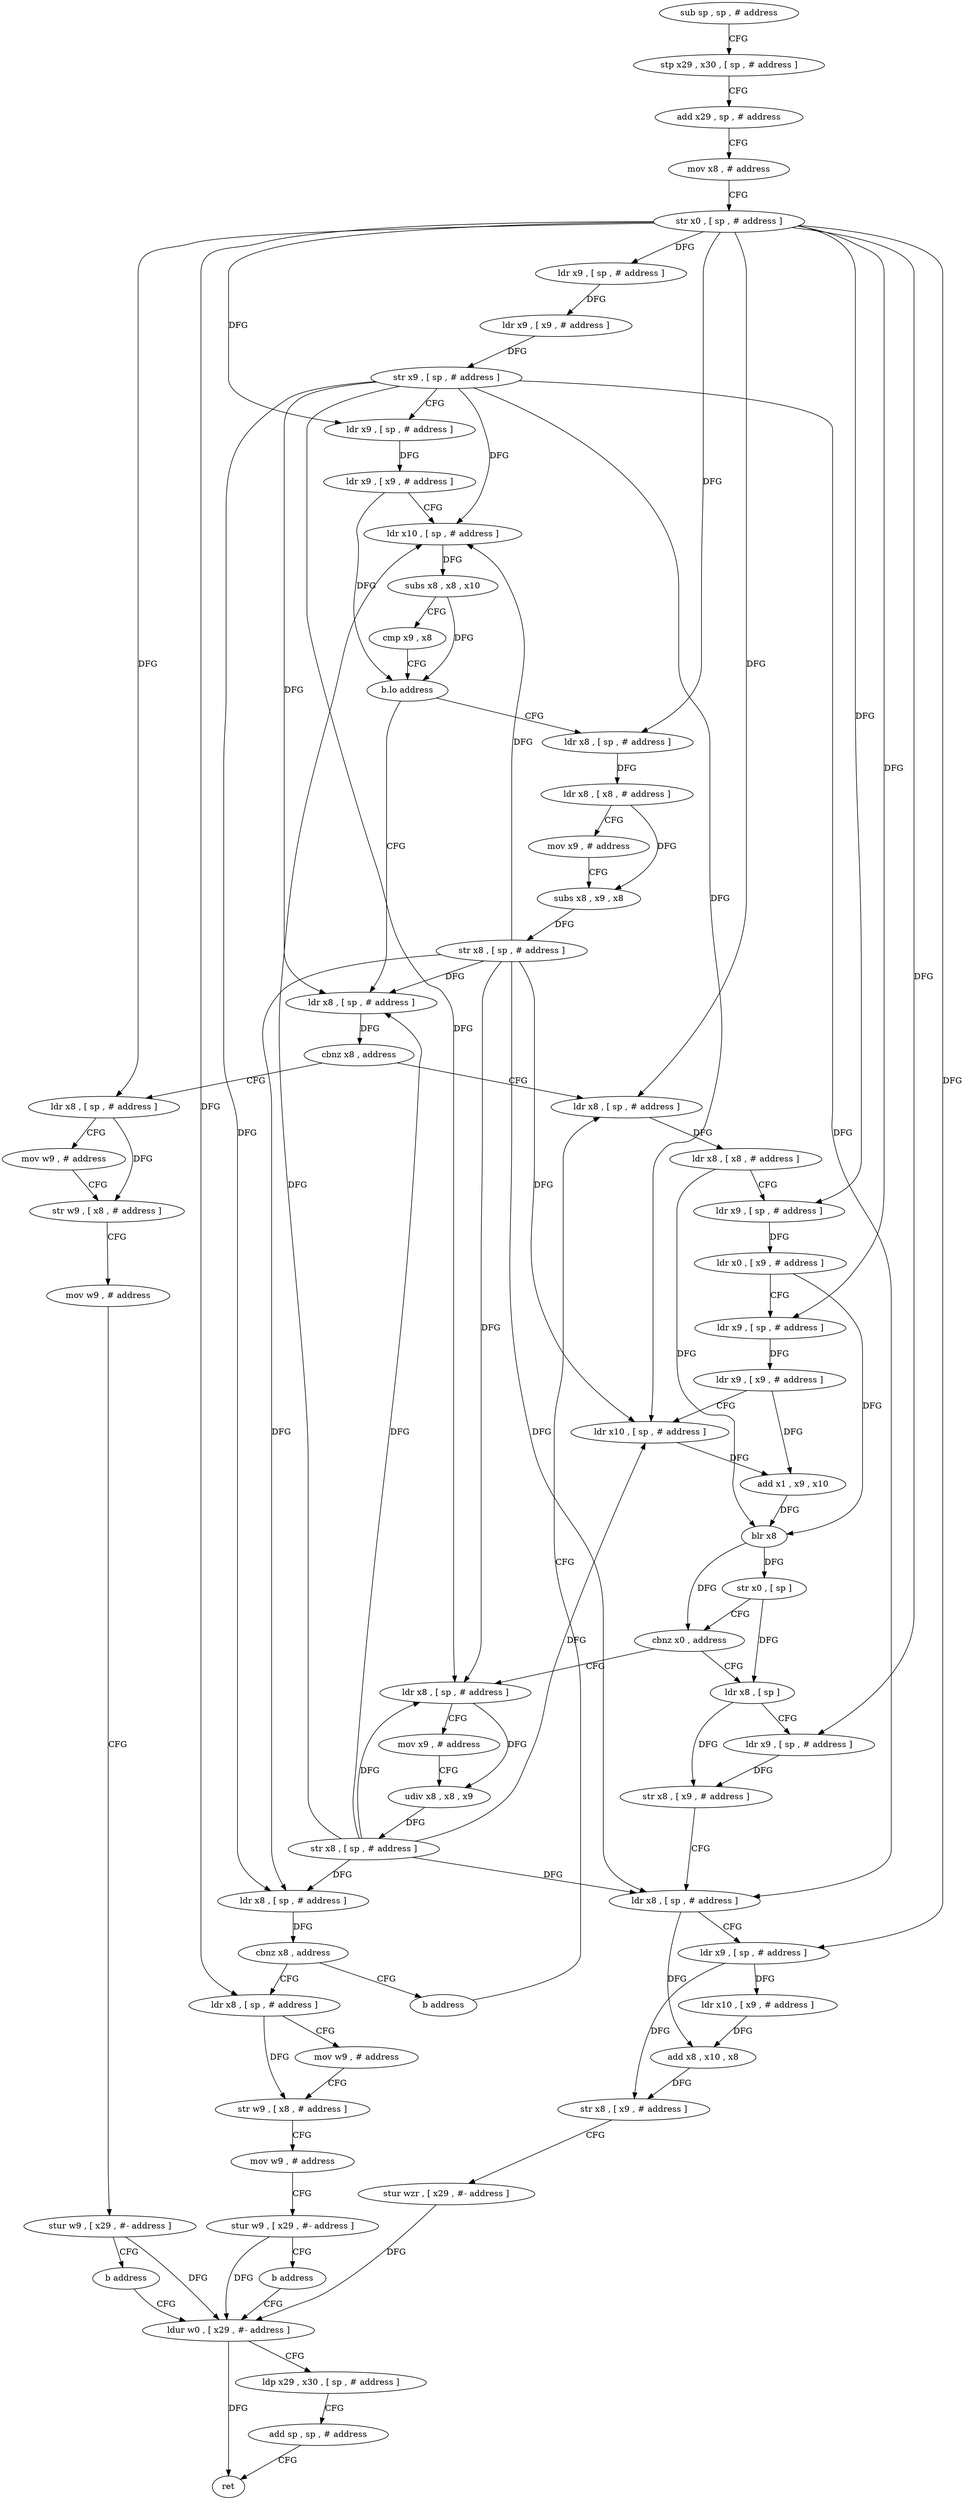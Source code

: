 digraph "func" {
"4377252" [label = "sub sp , sp , # address" ]
"4377256" [label = "stp x29 , x30 , [ sp , # address ]" ]
"4377260" [label = "add x29 , sp , # address" ]
"4377264" [label = "mov x8 , # address" ]
"4377268" [label = "str x0 , [ sp , # address ]" ]
"4377272" [label = "ldr x9 , [ sp , # address ]" ]
"4377276" [label = "ldr x9 , [ x9 , # address ]" ]
"4377280" [label = "str x9 , [ sp , # address ]" ]
"4377284" [label = "ldr x9 , [ sp , # address ]" ]
"4377288" [label = "ldr x9 , [ x9 , # address ]" ]
"4377292" [label = "ldr x10 , [ sp , # address ]" ]
"4377296" [label = "subs x8 , x8 , x10" ]
"4377300" [label = "cmp x9 , x8" ]
"4377304" [label = "b.lo address" ]
"4377328" [label = "ldr x8 , [ sp , # address ]" ]
"4377308" [label = "ldr x8 , [ sp , # address ]" ]
"4377332" [label = "cbnz x8 , address" ]
"4377360" [label = "ldr x8 , [ sp , # address ]" ]
"4377336" [label = "ldr x8 , [ sp , # address ]" ]
"4377312" [label = "ldr x8 , [ x8 , # address ]" ]
"4377316" [label = "mov x9 , # address" ]
"4377320" [label = "subs x8 , x9 , x8" ]
"4377324" [label = "str x8 , [ sp , # address ]" ]
"4377364" [label = "ldr x8 , [ x8 , # address ]" ]
"4377368" [label = "ldr x9 , [ sp , # address ]" ]
"4377372" [label = "ldr x0 , [ x9 , # address ]" ]
"4377376" [label = "ldr x9 , [ sp , # address ]" ]
"4377380" [label = "ldr x9 , [ x9 , # address ]" ]
"4377384" [label = "ldr x10 , [ sp , # address ]" ]
"4377388" [label = "add x1 , x9 , x10" ]
"4377392" [label = "blr x8" ]
"4377396" [label = "str x0 , [ sp ]" ]
"4377400" [label = "cbnz x0 , address" ]
"4377456" [label = "ldr x8 , [ sp ]" ]
"4377404" [label = "ldr x8 , [ sp , # address ]" ]
"4377340" [label = "mov w9 , # address" ]
"4377344" [label = "str w9 , [ x8 , # address ]" ]
"4377348" [label = "mov w9 , # address" ]
"4377352" [label = "stur w9 , [ x29 , #- address ]" ]
"4377356" [label = "b address" ]
"4377492" [label = "ldur w0 , [ x29 , #- address ]" ]
"4377460" [label = "ldr x9 , [ sp , # address ]" ]
"4377464" [label = "str x8 , [ x9 , # address ]" ]
"4377468" [label = "ldr x8 , [ sp , # address ]" ]
"4377472" [label = "ldr x9 , [ sp , # address ]" ]
"4377476" [label = "ldr x10 , [ x9 , # address ]" ]
"4377480" [label = "add x8 , x10 , x8" ]
"4377484" [label = "str x8 , [ x9 , # address ]" ]
"4377488" [label = "stur wzr , [ x29 , #- address ]" ]
"4377408" [label = "mov x9 , # address" ]
"4377412" [label = "udiv x8 , x8 , x9" ]
"4377416" [label = "str x8 , [ sp , # address ]" ]
"4377420" [label = "ldr x8 , [ sp , # address ]" ]
"4377424" [label = "cbnz x8 , address" ]
"4377452" [label = "b address" ]
"4377428" [label = "ldr x8 , [ sp , # address ]" ]
"4377496" [label = "ldp x29 , x30 , [ sp , # address ]" ]
"4377500" [label = "add sp , sp , # address" ]
"4377504" [label = "ret" ]
"4377432" [label = "mov w9 , # address" ]
"4377436" [label = "str w9 , [ x8 , # address ]" ]
"4377440" [label = "mov w9 , # address" ]
"4377444" [label = "stur w9 , [ x29 , #- address ]" ]
"4377448" [label = "b address" ]
"4377252" -> "4377256" [ label = "CFG" ]
"4377256" -> "4377260" [ label = "CFG" ]
"4377260" -> "4377264" [ label = "CFG" ]
"4377264" -> "4377268" [ label = "CFG" ]
"4377268" -> "4377272" [ label = "DFG" ]
"4377268" -> "4377284" [ label = "DFG" ]
"4377268" -> "4377308" [ label = "DFG" ]
"4377268" -> "4377360" [ label = "DFG" ]
"4377268" -> "4377368" [ label = "DFG" ]
"4377268" -> "4377376" [ label = "DFG" ]
"4377268" -> "4377336" [ label = "DFG" ]
"4377268" -> "4377460" [ label = "DFG" ]
"4377268" -> "4377472" [ label = "DFG" ]
"4377268" -> "4377428" [ label = "DFG" ]
"4377272" -> "4377276" [ label = "DFG" ]
"4377276" -> "4377280" [ label = "DFG" ]
"4377280" -> "4377284" [ label = "CFG" ]
"4377280" -> "4377292" [ label = "DFG" ]
"4377280" -> "4377328" [ label = "DFG" ]
"4377280" -> "4377384" [ label = "DFG" ]
"4377280" -> "4377468" [ label = "DFG" ]
"4377280" -> "4377404" [ label = "DFG" ]
"4377280" -> "4377420" [ label = "DFG" ]
"4377284" -> "4377288" [ label = "DFG" ]
"4377288" -> "4377292" [ label = "CFG" ]
"4377288" -> "4377304" [ label = "DFG" ]
"4377292" -> "4377296" [ label = "DFG" ]
"4377296" -> "4377300" [ label = "CFG" ]
"4377296" -> "4377304" [ label = "DFG" ]
"4377300" -> "4377304" [ label = "CFG" ]
"4377304" -> "4377328" [ label = "CFG" ]
"4377304" -> "4377308" [ label = "CFG" ]
"4377328" -> "4377332" [ label = "DFG" ]
"4377308" -> "4377312" [ label = "DFG" ]
"4377332" -> "4377360" [ label = "CFG" ]
"4377332" -> "4377336" [ label = "CFG" ]
"4377360" -> "4377364" [ label = "DFG" ]
"4377336" -> "4377340" [ label = "CFG" ]
"4377336" -> "4377344" [ label = "DFG" ]
"4377312" -> "4377316" [ label = "CFG" ]
"4377312" -> "4377320" [ label = "DFG" ]
"4377316" -> "4377320" [ label = "CFG" ]
"4377320" -> "4377324" [ label = "DFG" ]
"4377324" -> "4377328" [ label = "DFG" ]
"4377324" -> "4377292" [ label = "DFG" ]
"4377324" -> "4377384" [ label = "DFG" ]
"4377324" -> "4377468" [ label = "DFG" ]
"4377324" -> "4377404" [ label = "DFG" ]
"4377324" -> "4377420" [ label = "DFG" ]
"4377364" -> "4377368" [ label = "CFG" ]
"4377364" -> "4377392" [ label = "DFG" ]
"4377368" -> "4377372" [ label = "DFG" ]
"4377372" -> "4377376" [ label = "CFG" ]
"4377372" -> "4377392" [ label = "DFG" ]
"4377376" -> "4377380" [ label = "DFG" ]
"4377380" -> "4377384" [ label = "CFG" ]
"4377380" -> "4377388" [ label = "DFG" ]
"4377384" -> "4377388" [ label = "DFG" ]
"4377388" -> "4377392" [ label = "DFG" ]
"4377392" -> "4377396" [ label = "DFG" ]
"4377392" -> "4377400" [ label = "DFG" ]
"4377396" -> "4377400" [ label = "CFG" ]
"4377396" -> "4377456" [ label = "DFG" ]
"4377400" -> "4377456" [ label = "CFG" ]
"4377400" -> "4377404" [ label = "CFG" ]
"4377456" -> "4377460" [ label = "CFG" ]
"4377456" -> "4377464" [ label = "DFG" ]
"4377404" -> "4377408" [ label = "CFG" ]
"4377404" -> "4377412" [ label = "DFG" ]
"4377340" -> "4377344" [ label = "CFG" ]
"4377344" -> "4377348" [ label = "CFG" ]
"4377348" -> "4377352" [ label = "CFG" ]
"4377352" -> "4377356" [ label = "CFG" ]
"4377352" -> "4377492" [ label = "DFG" ]
"4377356" -> "4377492" [ label = "CFG" ]
"4377492" -> "4377496" [ label = "CFG" ]
"4377492" -> "4377504" [ label = "DFG" ]
"4377460" -> "4377464" [ label = "DFG" ]
"4377464" -> "4377468" [ label = "CFG" ]
"4377468" -> "4377472" [ label = "CFG" ]
"4377468" -> "4377480" [ label = "DFG" ]
"4377472" -> "4377476" [ label = "DFG" ]
"4377472" -> "4377484" [ label = "DFG" ]
"4377476" -> "4377480" [ label = "DFG" ]
"4377480" -> "4377484" [ label = "DFG" ]
"4377484" -> "4377488" [ label = "CFG" ]
"4377488" -> "4377492" [ label = "DFG" ]
"4377408" -> "4377412" [ label = "CFG" ]
"4377412" -> "4377416" [ label = "DFG" ]
"4377416" -> "4377420" [ label = "DFG" ]
"4377416" -> "4377292" [ label = "DFG" ]
"4377416" -> "4377328" [ label = "DFG" ]
"4377416" -> "4377384" [ label = "DFG" ]
"4377416" -> "4377468" [ label = "DFG" ]
"4377416" -> "4377404" [ label = "DFG" ]
"4377420" -> "4377424" [ label = "DFG" ]
"4377424" -> "4377452" [ label = "CFG" ]
"4377424" -> "4377428" [ label = "CFG" ]
"4377452" -> "4377360" [ label = "CFG" ]
"4377428" -> "4377432" [ label = "CFG" ]
"4377428" -> "4377436" [ label = "DFG" ]
"4377496" -> "4377500" [ label = "CFG" ]
"4377500" -> "4377504" [ label = "CFG" ]
"4377432" -> "4377436" [ label = "CFG" ]
"4377436" -> "4377440" [ label = "CFG" ]
"4377440" -> "4377444" [ label = "CFG" ]
"4377444" -> "4377448" [ label = "CFG" ]
"4377444" -> "4377492" [ label = "DFG" ]
"4377448" -> "4377492" [ label = "CFG" ]
}
